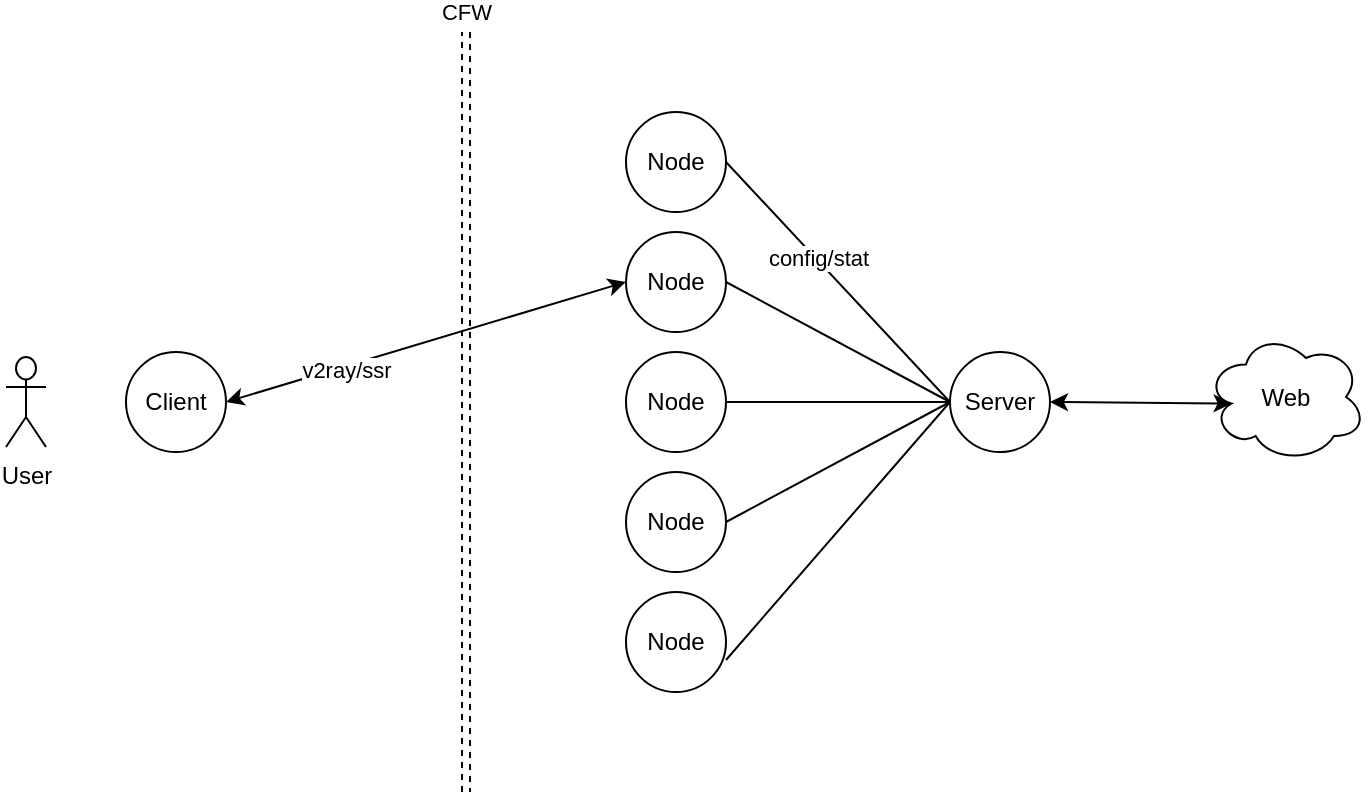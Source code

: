 <mxfile version="21.6.6" type="github" pages="2">
  <diagram name="第 1 页" id="lN5wvPdrlScL4VwBc2p3">
    <mxGraphModel dx="1434" dy="756" grid="1" gridSize="10" guides="1" tooltips="1" connect="1" arrows="1" fold="1" page="1" pageScale="1" pageWidth="827" pageHeight="1169" math="0" shadow="0">
      <root>
        <mxCell id="0" />
        <mxCell id="1" parent="0" />
        <mxCell id="rrw5ZgAF7I6u5RdLmq2D-2" value="User" style="shape=umlActor;verticalLabelPosition=bottom;verticalAlign=top;html=1;outlineConnect=0;" vertex="1" parent="1">
          <mxGeometry x="70" y="192.5" width="20" height="45" as="geometry" />
        </mxCell>
        <mxCell id="rrw5ZgAF7I6u5RdLmq2D-3" value="" style="shape=link;html=1;rounded=0;dashed=1;" edge="1" parent="1">
          <mxGeometry width="100" relative="1" as="geometry">
            <mxPoint x="300" y="410" as="sourcePoint" />
            <mxPoint x="300" y="30" as="targetPoint" />
          </mxGeometry>
        </mxCell>
        <mxCell id="rrw5ZgAF7I6u5RdLmq2D-36" value="CFW" style="edgeLabel;html=1;align=center;verticalAlign=middle;resizable=0;points=[];" vertex="1" connectable="0" parent="rrw5ZgAF7I6u5RdLmq2D-3">
          <mxGeometry x="0.9" y="-3" relative="1" as="geometry">
            <mxPoint x="-3" y="-29" as="offset" />
          </mxGeometry>
        </mxCell>
        <mxCell id="rrw5ZgAF7I6u5RdLmq2D-22" style="rounded=0;orthogonalLoop=1;jettySize=auto;html=1;exitX=1;exitY=0.5;exitDx=0;exitDy=0;entryX=0;entryY=0.5;entryDx=0;entryDy=0;startArrow=classic;startFill=1;" edge="1" parent="1" source="rrw5ZgAF7I6u5RdLmq2D-4" target="rrw5ZgAF7I6u5RdLmq2D-8">
          <mxGeometry relative="1" as="geometry" />
        </mxCell>
        <mxCell id="rrw5ZgAF7I6u5RdLmq2D-35" value="v2ray/ssr" style="edgeLabel;html=1;align=center;verticalAlign=middle;resizable=0;points=[];" vertex="1" connectable="0" parent="rrw5ZgAF7I6u5RdLmq2D-22">
          <mxGeometry x="-0.406" y="-2" relative="1" as="geometry">
            <mxPoint as="offset" />
          </mxGeometry>
        </mxCell>
        <mxCell id="rrw5ZgAF7I6u5RdLmq2D-4" value="Client" style="ellipse;whiteSpace=wrap;html=1;aspect=fixed;" vertex="1" parent="1">
          <mxGeometry x="130" y="190" width="50" height="50" as="geometry" />
        </mxCell>
        <mxCell id="rrw5ZgAF7I6u5RdLmq2D-5" value="Node" style="ellipse;whiteSpace=wrap;html=1;aspect=fixed;" vertex="1" parent="1">
          <mxGeometry x="380" y="70" width="50" height="50" as="geometry" />
        </mxCell>
        <mxCell id="rrw5ZgAF7I6u5RdLmq2D-29" style="rounded=0;orthogonalLoop=1;jettySize=auto;html=1;exitX=1;exitY=0.5;exitDx=0;exitDy=0;entryX=0;entryY=0.5;entryDx=0;entryDy=0;endArrow=none;endFill=0;" edge="1" parent="1" source="rrw5ZgAF7I6u5RdLmq2D-8" target="rrw5ZgAF7I6u5RdLmq2D-12">
          <mxGeometry relative="1" as="geometry" />
        </mxCell>
        <mxCell id="rrw5ZgAF7I6u5RdLmq2D-8" value="Node" style="ellipse;whiteSpace=wrap;html=1;aspect=fixed;" vertex="1" parent="1">
          <mxGeometry x="380" y="130" width="50" height="50" as="geometry" />
        </mxCell>
        <mxCell id="rrw5ZgAF7I6u5RdLmq2D-9" value="Node" style="ellipse;whiteSpace=wrap;html=1;aspect=fixed;" vertex="1" parent="1">
          <mxGeometry x="380" y="190" width="50" height="50" as="geometry" />
        </mxCell>
        <mxCell id="rrw5ZgAF7I6u5RdLmq2D-10" value="Node" style="ellipse;whiteSpace=wrap;html=1;aspect=fixed;" vertex="1" parent="1">
          <mxGeometry x="380" y="250" width="50" height="50" as="geometry" />
        </mxCell>
        <mxCell id="rrw5ZgAF7I6u5RdLmq2D-11" value="Node" style="ellipse;whiteSpace=wrap;html=1;aspect=fixed;" vertex="1" parent="1">
          <mxGeometry x="380" y="310" width="50" height="50" as="geometry" />
        </mxCell>
        <mxCell id="rrw5ZgAF7I6u5RdLmq2D-23" style="rounded=0;orthogonalLoop=1;jettySize=auto;html=1;exitX=0;exitY=0.5;exitDx=0;exitDy=0;entryX=1;entryY=0.5;entryDx=0;entryDy=0;startArrow=none;startFill=0;endArrow=none;endFill=0;" edge="1" parent="1" source="rrw5ZgAF7I6u5RdLmq2D-12" target="rrw5ZgAF7I6u5RdLmq2D-5">
          <mxGeometry relative="1" as="geometry" />
        </mxCell>
        <mxCell id="rrw5ZgAF7I6u5RdLmq2D-30" value="config/stat" style="edgeLabel;html=1;align=center;verticalAlign=middle;resizable=0;points=[];" vertex="1" connectable="0" parent="rrw5ZgAF7I6u5RdLmq2D-23">
          <mxGeometry x="0.19" y="-1" relative="1" as="geometry">
            <mxPoint as="offset" />
          </mxGeometry>
        </mxCell>
        <mxCell id="rrw5ZgAF7I6u5RdLmq2D-27" style="rounded=0;orthogonalLoop=1;jettySize=auto;html=1;exitX=0;exitY=0.5;exitDx=0;exitDy=0;entryX=1;entryY=0.5;entryDx=0;entryDy=0;endArrow=none;endFill=0;" edge="1" parent="1" source="rrw5ZgAF7I6u5RdLmq2D-12" target="rrw5ZgAF7I6u5RdLmq2D-9">
          <mxGeometry relative="1" as="geometry" />
        </mxCell>
        <mxCell id="rrw5ZgAF7I6u5RdLmq2D-28" style="rounded=0;orthogonalLoop=1;jettySize=auto;html=1;exitX=0;exitY=0.5;exitDx=0;exitDy=0;entryX=1;entryY=0.5;entryDx=0;entryDy=0;endArrow=none;endFill=0;" edge="1" parent="1" source="rrw5ZgAF7I6u5RdLmq2D-12" target="rrw5ZgAF7I6u5RdLmq2D-10">
          <mxGeometry relative="1" as="geometry" />
        </mxCell>
        <mxCell id="rrw5ZgAF7I6u5RdLmq2D-12" value="Server" style="ellipse;whiteSpace=wrap;html=1;aspect=fixed;" vertex="1" parent="1">
          <mxGeometry x="542" y="190" width="50" height="50" as="geometry" />
        </mxCell>
        <mxCell id="rrw5ZgAF7I6u5RdLmq2D-25" value="" style="endArrow=none;startArrow=none;html=1;rounded=0;exitX=1;exitY=0.68;exitDx=0;exitDy=0;exitPerimeter=0;startFill=0;endFill=0;entryX=0;entryY=0.5;entryDx=0;entryDy=0;" edge="1" parent="1" source="rrw5ZgAF7I6u5RdLmq2D-11" target="rrw5ZgAF7I6u5RdLmq2D-12">
          <mxGeometry width="50" height="50" relative="1" as="geometry">
            <mxPoint x="390" y="650" as="sourcePoint" />
            <mxPoint x="540" y="210" as="targetPoint" />
          </mxGeometry>
        </mxCell>
        <mxCell id="rrw5ZgAF7I6u5RdLmq2D-34" style="rounded=0;orthogonalLoop=1;jettySize=auto;html=1;exitX=0.16;exitY=0.55;exitDx=0;exitDy=0;exitPerimeter=0;entryX=1;entryY=0.5;entryDx=0;entryDy=0;startArrow=classic;startFill=1;" edge="1" parent="1" source="rrw5ZgAF7I6u5RdLmq2D-33" target="rrw5ZgAF7I6u5RdLmq2D-12">
          <mxGeometry relative="1" as="geometry" />
        </mxCell>
        <mxCell id="rrw5ZgAF7I6u5RdLmq2D-33" value="Web" style="ellipse;shape=cloud;whiteSpace=wrap;html=1;" vertex="1" parent="1">
          <mxGeometry x="670" y="180" width="80" height="65" as="geometry" />
        </mxCell>
      </root>
    </mxGraphModel>
  </diagram>
  <diagram id="eZqn1DMWyU-lijoG0nkl" name="第 2 页">
    <mxGraphModel dx="1434" dy="756" grid="1" gridSize="10" guides="1" tooltips="1" connect="1" arrows="1" fold="1" page="1" pageScale="1" pageWidth="827" pageHeight="1169" math="0" shadow="0">
      <root>
        <mxCell id="0" />
        <mxCell id="1" parent="0" />
        <mxCell id="G0wD3ngTp5WuFTANtmBW-8" value="Server" style="rounded=0;whiteSpace=wrap;html=1;align=center;horizontal=1;verticalAlign=top;labelBackgroundColor=none;fillColor=#E3E3E3;" vertex="1" parent="1">
          <mxGeometry x="640" y="190" width="200" height="70" as="geometry" />
        </mxCell>
        <mxCell id="G0wD3ngTp5WuFTANtmBW-7" value="v2ray" style="rounded=0;whiteSpace=wrap;html=1;align=center;horizontal=1;verticalAlign=top;labelBackgroundColor=none;fillColor=#E3E3E3;" vertex="1" parent="1">
          <mxGeometry x="270" y="190" width="200" height="70" as="geometry" />
        </mxCell>
        <mxCell id="FsdxIIjVopBQ86OKkxWt-1" value="User" style="shape=umlActor;verticalLabelPosition=bottom;verticalAlign=top;html=1;outlineConnect=0;" vertex="1" parent="1">
          <mxGeometry x="70" y="192.5" width="20" height="45" as="geometry" />
        </mxCell>
        <mxCell id="FsdxIIjVopBQ86OKkxWt-10" style="rounded=0;orthogonalLoop=1;jettySize=auto;html=1;exitX=0.5;exitY=1;exitDx=0;exitDy=0;entryX=0.182;entryY=0;entryDx=0;entryDy=0;entryPerimeter=0;" edge="1" parent="1" source="FsdxIIjVopBQ86OKkxWt-3" target="FsdxIIjVopBQ86OKkxWt-4">
          <mxGeometry relative="1" as="geometry">
            <mxPoint x="180" y="310" as="targetPoint" />
          </mxGeometry>
        </mxCell>
        <mxCell id="G0wD3ngTp5WuFTANtmBW-5" value="htttp/https" style="edgeLabel;html=1;align=center;verticalAlign=middle;resizable=0;points=[];" vertex="1" connectable="0" parent="FsdxIIjVopBQ86OKkxWt-10">
          <mxGeometry x="-0.309" y="-1" relative="1" as="geometry">
            <mxPoint y="3" as="offset" />
          </mxGeometry>
        </mxCell>
        <mxCell id="FsdxIIjVopBQ86OKkxWt-3" value="浏览器" style="rounded=0;whiteSpace=wrap;html=1;" vertex="1" parent="1">
          <mxGeometry x="140" y="192.5" width="80" height="67.5" as="geometry" />
        </mxCell>
        <mxCell id="FsdxIIjVopBQ86OKkxWt-4" value="系统代理" style="rounded=0;whiteSpace=wrap;html=1;" vertex="1" parent="1">
          <mxGeometry x="140" y="294" width="220" height="30" as="geometry" />
        </mxCell>
        <mxCell id="G0wD3ngTp5WuFTANtmBW-11" style="edgeStyle=none;rounded=0;orthogonalLoop=1;jettySize=auto;html=1;exitX=0.5;exitY=1;exitDx=0;exitDy=0;entryX=0.85;entryY=-0.033;entryDx=0;entryDy=0;entryPerimeter=0;endArrow=none;endFill=0;startArrow=classic;startFill=1;" edge="1" parent="1" source="FsdxIIjVopBQ86OKkxWt-5" target="FsdxIIjVopBQ86OKkxWt-4">
          <mxGeometry relative="1" as="geometry" />
        </mxCell>
        <mxCell id="FsdxIIjVopBQ86OKkxWt-5" value="inbound" style="rounded=0;whiteSpace=wrap;html=1;" vertex="1" parent="1">
          <mxGeometry x="292" y="218" width="70" height="30" as="geometry" />
        </mxCell>
        <mxCell id="FsdxIIjVopBQ86OKkxWt-12" style="edgeStyle=elbowEdgeStyle;rounded=0;orthogonalLoop=1;jettySize=auto;html=1;exitX=1;exitY=0.5;exitDx=0;exitDy=0;entryX=0;entryY=0.5;entryDx=0;entryDy=0;startArrow=classic;startFill=1;" edge="1" parent="1" source="FsdxIIjVopBQ86OKkxWt-6" target="FsdxIIjVopBQ86OKkxWt-7">
          <mxGeometry relative="1" as="geometry" />
        </mxCell>
        <mxCell id="G0wD3ngTp5WuFTANtmBW-4" value="v2ray/ssr" style="edgeLabel;html=1;align=center;verticalAlign=middle;resizable=0;points=[];" vertex="1" connectable="0" parent="FsdxIIjVopBQ86OKkxWt-12">
          <mxGeometry x="-0.339" y="-1" relative="1" as="geometry">
            <mxPoint x="54" y="-1" as="offset" />
          </mxGeometry>
        </mxCell>
        <mxCell id="FsdxIIjVopBQ86OKkxWt-6" value="outbound" style="rounded=0;whiteSpace=wrap;html=1;" vertex="1" parent="1">
          <mxGeometry x="378" y="218" width="66" height="30" as="geometry" />
        </mxCell>
        <mxCell id="FsdxIIjVopBQ86OKkxWt-7" value="inbound" style="rounded=0;whiteSpace=wrap;html=1;" vertex="1" parent="1">
          <mxGeometry x="670" y="220" width="62" height="30" as="geometry" />
        </mxCell>
        <mxCell id="G0wD3ngTp5WuFTANtmBW-3" style="rounded=0;orthogonalLoop=1;jettySize=auto;html=1;exitX=1;exitY=0.5;exitDx=0;exitDy=0;entryX=0.1;entryY=0.538;entryDx=0;entryDy=0;entryPerimeter=0;startArrow=classic;startFill=1;" edge="1" parent="1" source="FsdxIIjVopBQ86OKkxWt-8" target="FsdxIIjVopBQ86OKkxWt-9">
          <mxGeometry relative="1" as="geometry" />
        </mxCell>
        <mxCell id="G0wD3ngTp5WuFTANtmBW-6" value="http/https" style="edgeLabel;html=1;align=center;verticalAlign=middle;resizable=0;points=[];" vertex="1" connectable="0" parent="G0wD3ngTp5WuFTANtmBW-3">
          <mxGeometry x="-0.084" y="-1" relative="1" as="geometry">
            <mxPoint x="14" as="offset" />
          </mxGeometry>
        </mxCell>
        <mxCell id="FsdxIIjVopBQ86OKkxWt-8" value="outbound" style="rounded=0;whiteSpace=wrap;html=1;" vertex="1" parent="1">
          <mxGeometry x="746" y="220" width="64" height="30" as="geometry" />
        </mxCell>
        <mxCell id="FsdxIIjVopBQ86OKkxWt-9" value="google.com" style="ellipse;shape=cloud;whiteSpace=wrap;html=1;" vertex="1" parent="1">
          <mxGeometry x="936" y="194.25" width="120" height="77.5" as="geometry" />
        </mxCell>
        <mxCell id="G0wD3ngTp5WuFTANtmBW-1" value="" style="shape=link;html=1;rounded=0;dashed=1;" edge="1" parent="1">
          <mxGeometry width="100" relative="1" as="geometry">
            <mxPoint x="512" y="410" as="sourcePoint" />
            <mxPoint x="512" y="60" as="targetPoint" />
          </mxGeometry>
        </mxCell>
        <mxCell id="G0wD3ngTp5WuFTANtmBW-2" value="&lt;b&gt;CFW&lt;/b&gt;" style="edgeLabel;html=1;align=center;verticalAlign=middle;resizable=0;points=[];" vertex="1" connectable="0" parent="G0wD3ngTp5WuFTANtmBW-1">
          <mxGeometry x="0.9" y="-3" relative="1" as="geometry">
            <mxPoint x="-3" y="-29" as="offset" />
          </mxGeometry>
        </mxCell>
        <mxCell id="G0wD3ngTp5WuFTANtmBW-12" value="Tips&lt;br&gt;&lt;br&gt;V2ray&lt;br&gt;&amp;nbsp; 1、VMess&lt;br&gt;&amp;nbsp; 2、Sock5&lt;br&gt;&amp;nbsp; 3、Shadowsocks&lt;br&gt;&lt;br&gt;SSR&lt;br&gt;&amp;nbsp; ShadowsocksR" style="text;html=1;strokeColor=default;fillColor=none;align=left;verticalAlign=top;whiteSpace=wrap;rounded=0;dashed=1;" vertex="1" parent="1">
          <mxGeometry x="80" y="400" width="150" height="150" as="geometry" />
        </mxCell>
      </root>
    </mxGraphModel>
  </diagram>
</mxfile>
